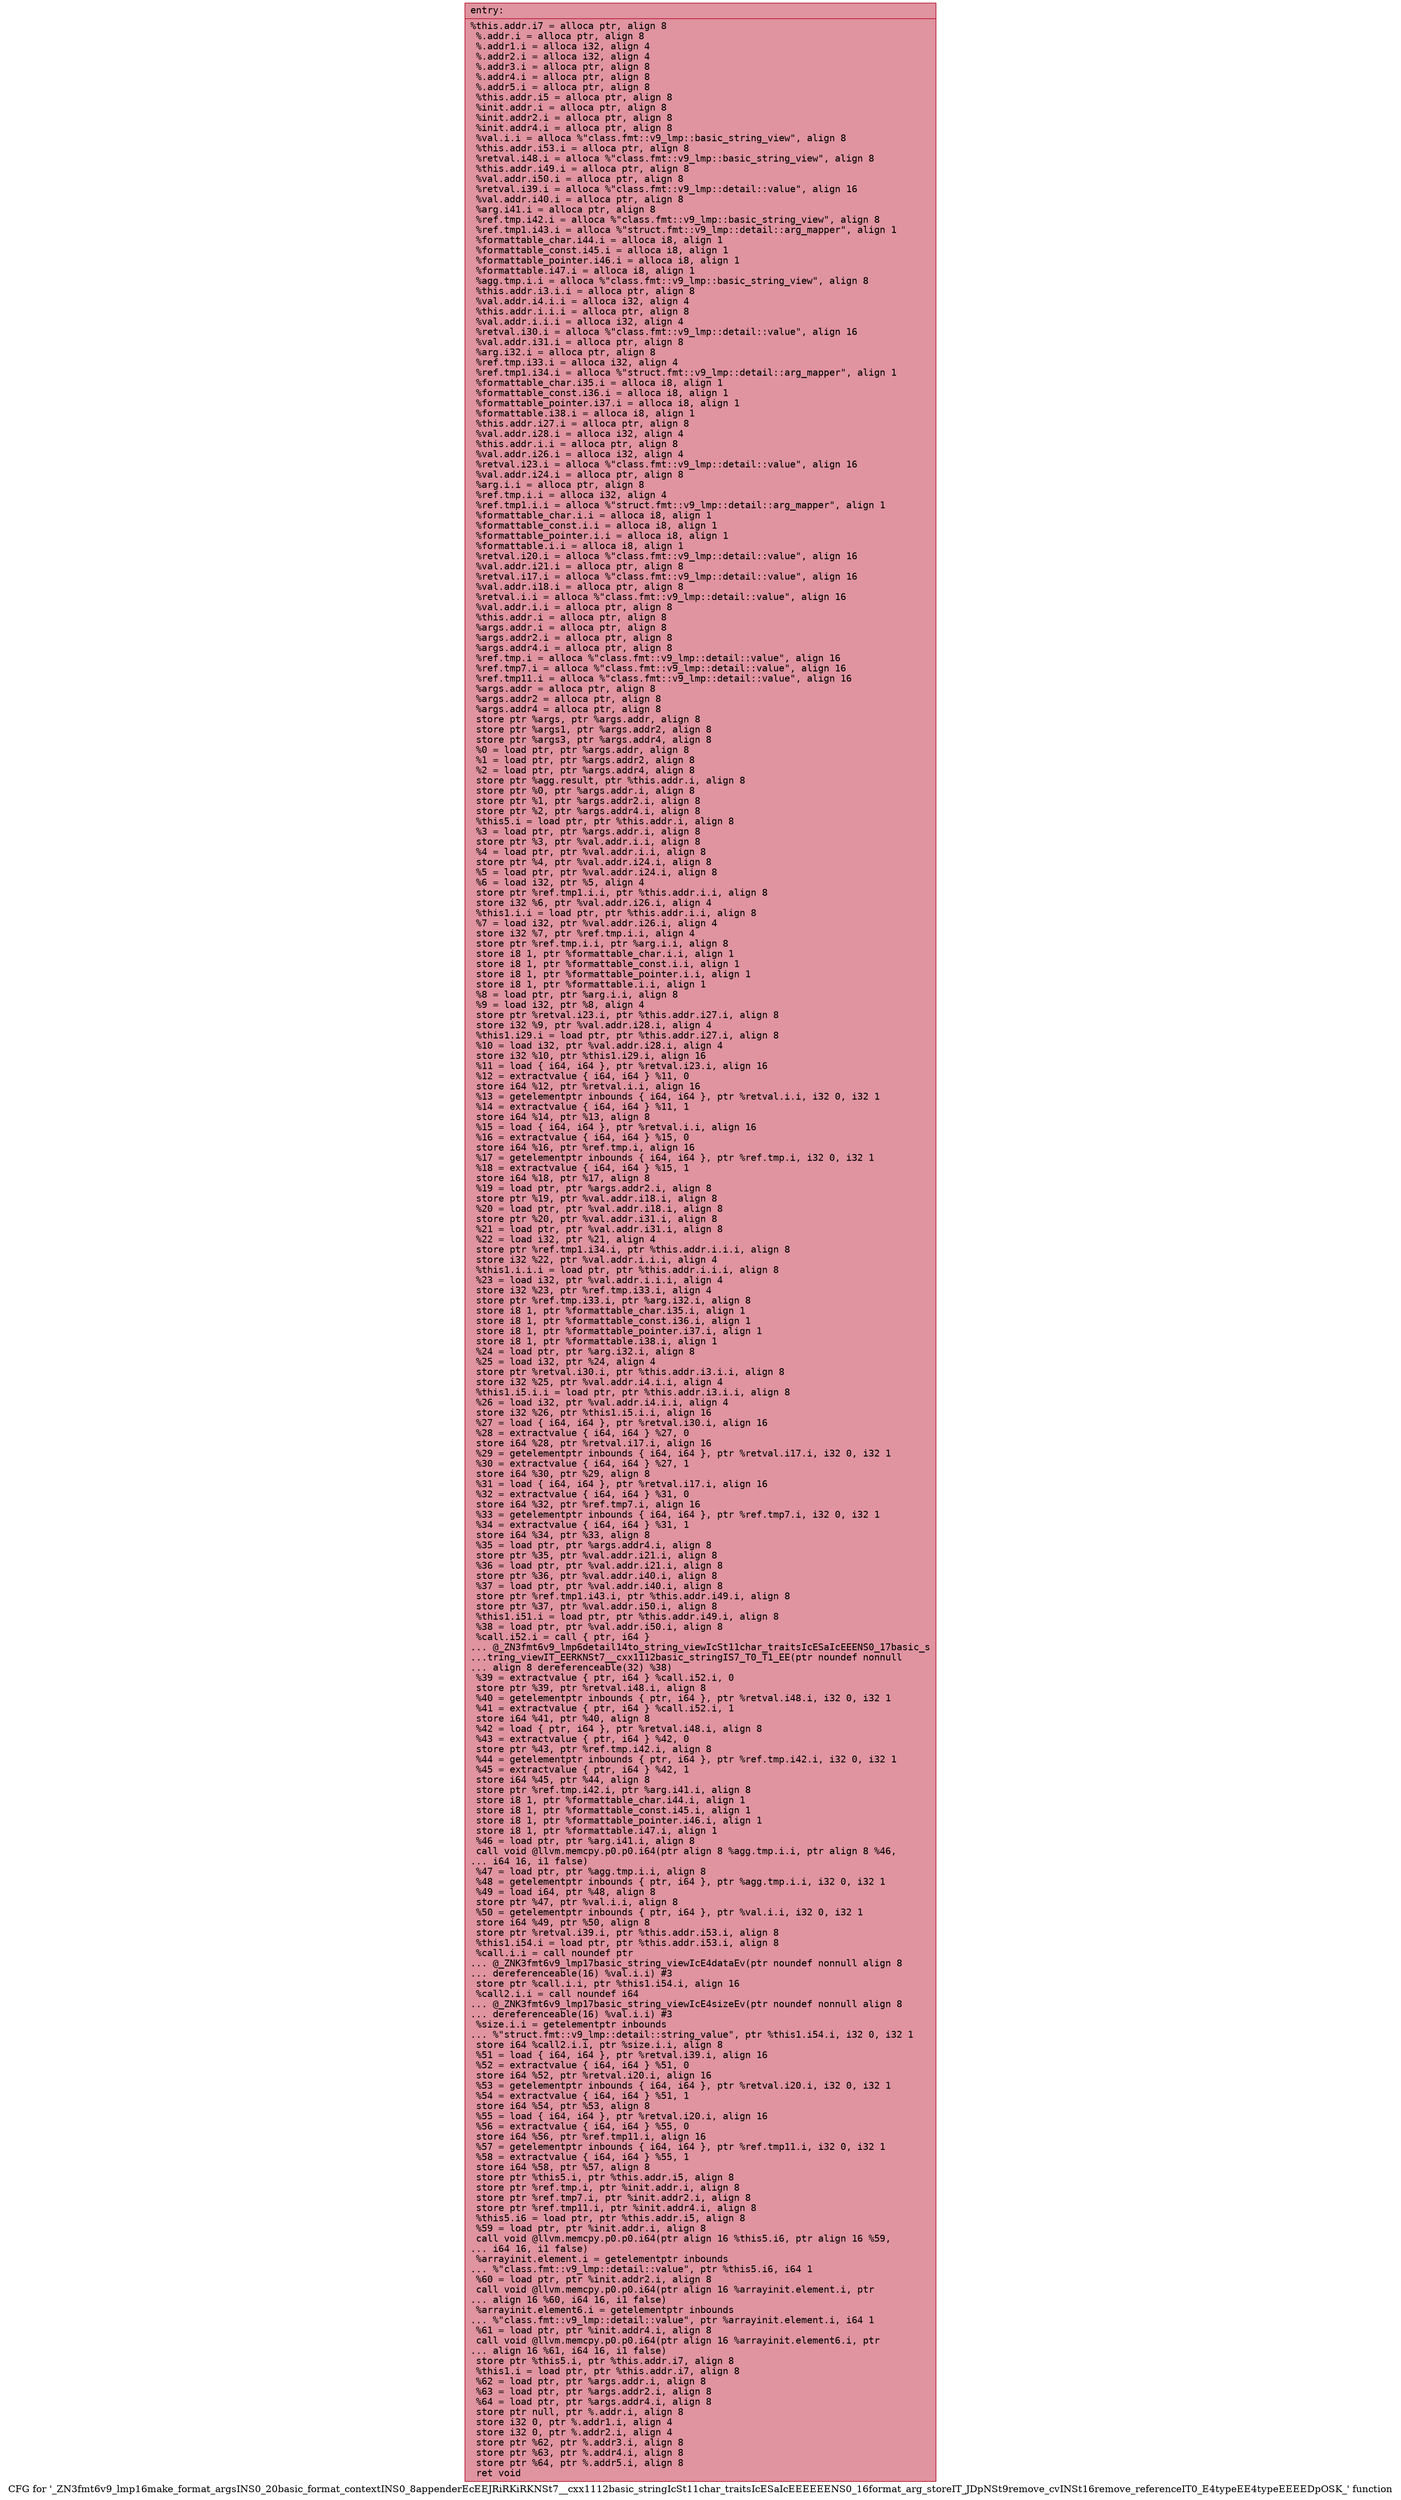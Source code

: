 digraph "CFG for '_ZN3fmt6v9_lmp16make_format_argsINS0_20basic_format_contextINS0_8appenderEcEEJRiRKiRKNSt7__cxx1112basic_stringIcSt11char_traitsIcESaIcEEEEEENS0_16format_arg_storeIT_JDpNSt9remove_cvINSt16remove_referenceIT0_E4typeEE4typeEEEEDpOSK_' function" {
	label="CFG for '_ZN3fmt6v9_lmp16make_format_argsINS0_20basic_format_contextINS0_8appenderEcEEJRiRKiRKNSt7__cxx1112basic_stringIcSt11char_traitsIcESaIcEEEEEENS0_16format_arg_storeIT_JDpNSt9remove_cvINSt16remove_referenceIT0_E4typeEE4typeEEEEDpOSK_' function";

	Node0x55f573446b40 [shape=record,color="#b70d28ff", style=filled, fillcolor="#b70d2870" fontname="Courier",label="{entry:\l|  %this.addr.i7 = alloca ptr, align 8\l  %.addr.i = alloca ptr, align 8\l  %.addr1.i = alloca i32, align 4\l  %.addr2.i = alloca i32, align 4\l  %.addr3.i = alloca ptr, align 8\l  %.addr4.i = alloca ptr, align 8\l  %.addr5.i = alloca ptr, align 8\l  %this.addr.i5 = alloca ptr, align 8\l  %init.addr.i = alloca ptr, align 8\l  %init.addr2.i = alloca ptr, align 8\l  %init.addr4.i = alloca ptr, align 8\l  %val.i.i = alloca %\"class.fmt::v9_lmp::basic_string_view\", align 8\l  %this.addr.i53.i = alloca ptr, align 8\l  %retval.i48.i = alloca %\"class.fmt::v9_lmp::basic_string_view\", align 8\l  %this.addr.i49.i = alloca ptr, align 8\l  %val.addr.i50.i = alloca ptr, align 8\l  %retval.i39.i = alloca %\"class.fmt::v9_lmp::detail::value\", align 16\l  %val.addr.i40.i = alloca ptr, align 8\l  %arg.i41.i = alloca ptr, align 8\l  %ref.tmp.i42.i = alloca %\"class.fmt::v9_lmp::basic_string_view\", align 8\l  %ref.tmp1.i43.i = alloca %\"struct.fmt::v9_lmp::detail::arg_mapper\", align 1\l  %formattable_char.i44.i = alloca i8, align 1\l  %formattable_const.i45.i = alloca i8, align 1\l  %formattable_pointer.i46.i = alloca i8, align 1\l  %formattable.i47.i = alloca i8, align 1\l  %agg.tmp.i.i = alloca %\"class.fmt::v9_lmp::basic_string_view\", align 8\l  %this.addr.i3.i.i = alloca ptr, align 8\l  %val.addr.i4.i.i = alloca i32, align 4\l  %this.addr.i.i.i = alloca ptr, align 8\l  %val.addr.i.i.i = alloca i32, align 4\l  %retval.i30.i = alloca %\"class.fmt::v9_lmp::detail::value\", align 16\l  %val.addr.i31.i = alloca ptr, align 8\l  %arg.i32.i = alloca ptr, align 8\l  %ref.tmp.i33.i = alloca i32, align 4\l  %ref.tmp1.i34.i = alloca %\"struct.fmt::v9_lmp::detail::arg_mapper\", align 1\l  %formattable_char.i35.i = alloca i8, align 1\l  %formattable_const.i36.i = alloca i8, align 1\l  %formattable_pointer.i37.i = alloca i8, align 1\l  %formattable.i38.i = alloca i8, align 1\l  %this.addr.i27.i = alloca ptr, align 8\l  %val.addr.i28.i = alloca i32, align 4\l  %this.addr.i.i = alloca ptr, align 8\l  %val.addr.i26.i = alloca i32, align 4\l  %retval.i23.i = alloca %\"class.fmt::v9_lmp::detail::value\", align 16\l  %val.addr.i24.i = alloca ptr, align 8\l  %arg.i.i = alloca ptr, align 8\l  %ref.tmp.i.i = alloca i32, align 4\l  %ref.tmp1.i.i = alloca %\"struct.fmt::v9_lmp::detail::arg_mapper\", align 1\l  %formattable_char.i.i = alloca i8, align 1\l  %formattable_const.i.i = alloca i8, align 1\l  %formattable_pointer.i.i = alloca i8, align 1\l  %formattable.i.i = alloca i8, align 1\l  %retval.i20.i = alloca %\"class.fmt::v9_lmp::detail::value\", align 16\l  %val.addr.i21.i = alloca ptr, align 8\l  %retval.i17.i = alloca %\"class.fmt::v9_lmp::detail::value\", align 16\l  %val.addr.i18.i = alloca ptr, align 8\l  %retval.i.i = alloca %\"class.fmt::v9_lmp::detail::value\", align 16\l  %val.addr.i.i = alloca ptr, align 8\l  %this.addr.i = alloca ptr, align 8\l  %args.addr.i = alloca ptr, align 8\l  %args.addr2.i = alloca ptr, align 8\l  %args.addr4.i = alloca ptr, align 8\l  %ref.tmp.i = alloca %\"class.fmt::v9_lmp::detail::value\", align 16\l  %ref.tmp7.i = alloca %\"class.fmt::v9_lmp::detail::value\", align 16\l  %ref.tmp11.i = alloca %\"class.fmt::v9_lmp::detail::value\", align 16\l  %args.addr = alloca ptr, align 8\l  %args.addr2 = alloca ptr, align 8\l  %args.addr4 = alloca ptr, align 8\l  store ptr %args, ptr %args.addr, align 8\l  store ptr %args1, ptr %args.addr2, align 8\l  store ptr %args3, ptr %args.addr4, align 8\l  %0 = load ptr, ptr %args.addr, align 8\l  %1 = load ptr, ptr %args.addr2, align 8\l  %2 = load ptr, ptr %args.addr4, align 8\l  store ptr %agg.result, ptr %this.addr.i, align 8\l  store ptr %0, ptr %args.addr.i, align 8\l  store ptr %1, ptr %args.addr2.i, align 8\l  store ptr %2, ptr %args.addr4.i, align 8\l  %this5.i = load ptr, ptr %this.addr.i, align 8\l  %3 = load ptr, ptr %args.addr.i, align 8\l  store ptr %3, ptr %val.addr.i.i, align 8\l  %4 = load ptr, ptr %val.addr.i.i, align 8\l  store ptr %4, ptr %val.addr.i24.i, align 8\l  %5 = load ptr, ptr %val.addr.i24.i, align 8\l  %6 = load i32, ptr %5, align 4\l  store ptr %ref.tmp1.i.i, ptr %this.addr.i.i, align 8\l  store i32 %6, ptr %val.addr.i26.i, align 4\l  %this1.i.i = load ptr, ptr %this.addr.i.i, align 8\l  %7 = load i32, ptr %val.addr.i26.i, align 4\l  store i32 %7, ptr %ref.tmp.i.i, align 4\l  store ptr %ref.tmp.i.i, ptr %arg.i.i, align 8\l  store i8 1, ptr %formattable_char.i.i, align 1\l  store i8 1, ptr %formattable_const.i.i, align 1\l  store i8 1, ptr %formattable_pointer.i.i, align 1\l  store i8 1, ptr %formattable.i.i, align 1\l  %8 = load ptr, ptr %arg.i.i, align 8\l  %9 = load i32, ptr %8, align 4\l  store ptr %retval.i23.i, ptr %this.addr.i27.i, align 8\l  store i32 %9, ptr %val.addr.i28.i, align 4\l  %this1.i29.i = load ptr, ptr %this.addr.i27.i, align 8\l  %10 = load i32, ptr %val.addr.i28.i, align 4\l  store i32 %10, ptr %this1.i29.i, align 16\l  %11 = load \{ i64, i64 \}, ptr %retval.i23.i, align 16\l  %12 = extractvalue \{ i64, i64 \} %11, 0\l  store i64 %12, ptr %retval.i.i, align 16\l  %13 = getelementptr inbounds \{ i64, i64 \}, ptr %retval.i.i, i32 0, i32 1\l  %14 = extractvalue \{ i64, i64 \} %11, 1\l  store i64 %14, ptr %13, align 8\l  %15 = load \{ i64, i64 \}, ptr %retval.i.i, align 16\l  %16 = extractvalue \{ i64, i64 \} %15, 0\l  store i64 %16, ptr %ref.tmp.i, align 16\l  %17 = getelementptr inbounds \{ i64, i64 \}, ptr %ref.tmp.i, i32 0, i32 1\l  %18 = extractvalue \{ i64, i64 \} %15, 1\l  store i64 %18, ptr %17, align 8\l  %19 = load ptr, ptr %args.addr2.i, align 8\l  store ptr %19, ptr %val.addr.i18.i, align 8\l  %20 = load ptr, ptr %val.addr.i18.i, align 8\l  store ptr %20, ptr %val.addr.i31.i, align 8\l  %21 = load ptr, ptr %val.addr.i31.i, align 8\l  %22 = load i32, ptr %21, align 4\l  store ptr %ref.tmp1.i34.i, ptr %this.addr.i.i.i, align 8\l  store i32 %22, ptr %val.addr.i.i.i, align 4\l  %this1.i.i.i = load ptr, ptr %this.addr.i.i.i, align 8\l  %23 = load i32, ptr %val.addr.i.i.i, align 4\l  store i32 %23, ptr %ref.tmp.i33.i, align 4\l  store ptr %ref.tmp.i33.i, ptr %arg.i32.i, align 8\l  store i8 1, ptr %formattable_char.i35.i, align 1\l  store i8 1, ptr %formattable_const.i36.i, align 1\l  store i8 1, ptr %formattable_pointer.i37.i, align 1\l  store i8 1, ptr %formattable.i38.i, align 1\l  %24 = load ptr, ptr %arg.i32.i, align 8\l  %25 = load i32, ptr %24, align 4\l  store ptr %retval.i30.i, ptr %this.addr.i3.i.i, align 8\l  store i32 %25, ptr %val.addr.i4.i.i, align 4\l  %this1.i5.i.i = load ptr, ptr %this.addr.i3.i.i, align 8\l  %26 = load i32, ptr %val.addr.i4.i.i, align 4\l  store i32 %26, ptr %this1.i5.i.i, align 16\l  %27 = load \{ i64, i64 \}, ptr %retval.i30.i, align 16\l  %28 = extractvalue \{ i64, i64 \} %27, 0\l  store i64 %28, ptr %retval.i17.i, align 16\l  %29 = getelementptr inbounds \{ i64, i64 \}, ptr %retval.i17.i, i32 0, i32 1\l  %30 = extractvalue \{ i64, i64 \} %27, 1\l  store i64 %30, ptr %29, align 8\l  %31 = load \{ i64, i64 \}, ptr %retval.i17.i, align 16\l  %32 = extractvalue \{ i64, i64 \} %31, 0\l  store i64 %32, ptr %ref.tmp7.i, align 16\l  %33 = getelementptr inbounds \{ i64, i64 \}, ptr %ref.tmp7.i, i32 0, i32 1\l  %34 = extractvalue \{ i64, i64 \} %31, 1\l  store i64 %34, ptr %33, align 8\l  %35 = load ptr, ptr %args.addr4.i, align 8\l  store ptr %35, ptr %val.addr.i21.i, align 8\l  %36 = load ptr, ptr %val.addr.i21.i, align 8\l  store ptr %36, ptr %val.addr.i40.i, align 8\l  %37 = load ptr, ptr %val.addr.i40.i, align 8\l  store ptr %ref.tmp1.i43.i, ptr %this.addr.i49.i, align 8\l  store ptr %37, ptr %val.addr.i50.i, align 8\l  %this1.i51.i = load ptr, ptr %this.addr.i49.i, align 8\l  %38 = load ptr, ptr %val.addr.i50.i, align 8\l  %call.i52.i = call \{ ptr, i64 \}\l... @_ZN3fmt6v9_lmp6detail14to_string_viewIcSt11char_traitsIcESaIcEEENS0_17basic_s\l...tring_viewIT_EERKNSt7__cxx1112basic_stringIS7_T0_T1_EE(ptr noundef nonnull\l... align 8 dereferenceable(32) %38)\l  %39 = extractvalue \{ ptr, i64 \} %call.i52.i, 0\l  store ptr %39, ptr %retval.i48.i, align 8\l  %40 = getelementptr inbounds \{ ptr, i64 \}, ptr %retval.i48.i, i32 0, i32 1\l  %41 = extractvalue \{ ptr, i64 \} %call.i52.i, 1\l  store i64 %41, ptr %40, align 8\l  %42 = load \{ ptr, i64 \}, ptr %retval.i48.i, align 8\l  %43 = extractvalue \{ ptr, i64 \} %42, 0\l  store ptr %43, ptr %ref.tmp.i42.i, align 8\l  %44 = getelementptr inbounds \{ ptr, i64 \}, ptr %ref.tmp.i42.i, i32 0, i32 1\l  %45 = extractvalue \{ ptr, i64 \} %42, 1\l  store i64 %45, ptr %44, align 8\l  store ptr %ref.tmp.i42.i, ptr %arg.i41.i, align 8\l  store i8 1, ptr %formattable_char.i44.i, align 1\l  store i8 1, ptr %formattable_const.i45.i, align 1\l  store i8 1, ptr %formattable_pointer.i46.i, align 1\l  store i8 1, ptr %formattable.i47.i, align 1\l  %46 = load ptr, ptr %arg.i41.i, align 8\l  call void @llvm.memcpy.p0.p0.i64(ptr align 8 %agg.tmp.i.i, ptr align 8 %46,\l... i64 16, i1 false)\l  %47 = load ptr, ptr %agg.tmp.i.i, align 8\l  %48 = getelementptr inbounds \{ ptr, i64 \}, ptr %agg.tmp.i.i, i32 0, i32 1\l  %49 = load i64, ptr %48, align 8\l  store ptr %47, ptr %val.i.i, align 8\l  %50 = getelementptr inbounds \{ ptr, i64 \}, ptr %val.i.i, i32 0, i32 1\l  store i64 %49, ptr %50, align 8\l  store ptr %retval.i39.i, ptr %this.addr.i53.i, align 8\l  %this1.i54.i = load ptr, ptr %this.addr.i53.i, align 8\l  %call.i.i = call noundef ptr\l... @_ZNK3fmt6v9_lmp17basic_string_viewIcE4dataEv(ptr noundef nonnull align 8\l... dereferenceable(16) %val.i.i) #3\l  store ptr %call.i.i, ptr %this1.i54.i, align 16\l  %call2.i.i = call noundef i64\l... @_ZNK3fmt6v9_lmp17basic_string_viewIcE4sizeEv(ptr noundef nonnull align 8\l... dereferenceable(16) %val.i.i) #3\l  %size.i.i = getelementptr inbounds\l... %\"struct.fmt::v9_lmp::detail::string_value\", ptr %this1.i54.i, i32 0, i32 1\l  store i64 %call2.i.i, ptr %size.i.i, align 8\l  %51 = load \{ i64, i64 \}, ptr %retval.i39.i, align 16\l  %52 = extractvalue \{ i64, i64 \} %51, 0\l  store i64 %52, ptr %retval.i20.i, align 16\l  %53 = getelementptr inbounds \{ i64, i64 \}, ptr %retval.i20.i, i32 0, i32 1\l  %54 = extractvalue \{ i64, i64 \} %51, 1\l  store i64 %54, ptr %53, align 8\l  %55 = load \{ i64, i64 \}, ptr %retval.i20.i, align 16\l  %56 = extractvalue \{ i64, i64 \} %55, 0\l  store i64 %56, ptr %ref.tmp11.i, align 16\l  %57 = getelementptr inbounds \{ i64, i64 \}, ptr %ref.tmp11.i, i32 0, i32 1\l  %58 = extractvalue \{ i64, i64 \} %55, 1\l  store i64 %58, ptr %57, align 8\l  store ptr %this5.i, ptr %this.addr.i5, align 8\l  store ptr %ref.tmp.i, ptr %init.addr.i, align 8\l  store ptr %ref.tmp7.i, ptr %init.addr2.i, align 8\l  store ptr %ref.tmp11.i, ptr %init.addr4.i, align 8\l  %this5.i6 = load ptr, ptr %this.addr.i5, align 8\l  %59 = load ptr, ptr %init.addr.i, align 8\l  call void @llvm.memcpy.p0.p0.i64(ptr align 16 %this5.i6, ptr align 16 %59,\l... i64 16, i1 false)\l  %arrayinit.element.i = getelementptr inbounds\l... %\"class.fmt::v9_lmp::detail::value\", ptr %this5.i6, i64 1\l  %60 = load ptr, ptr %init.addr2.i, align 8\l  call void @llvm.memcpy.p0.p0.i64(ptr align 16 %arrayinit.element.i, ptr\l... align 16 %60, i64 16, i1 false)\l  %arrayinit.element6.i = getelementptr inbounds\l... %\"class.fmt::v9_lmp::detail::value\", ptr %arrayinit.element.i, i64 1\l  %61 = load ptr, ptr %init.addr4.i, align 8\l  call void @llvm.memcpy.p0.p0.i64(ptr align 16 %arrayinit.element6.i, ptr\l... align 16 %61, i64 16, i1 false)\l  store ptr %this5.i, ptr %this.addr.i7, align 8\l  %this1.i = load ptr, ptr %this.addr.i7, align 8\l  %62 = load ptr, ptr %args.addr.i, align 8\l  %63 = load ptr, ptr %args.addr2.i, align 8\l  %64 = load ptr, ptr %args.addr4.i, align 8\l  store ptr null, ptr %.addr.i, align 8\l  store i32 0, ptr %.addr1.i, align 4\l  store i32 0, ptr %.addr2.i, align 4\l  store ptr %62, ptr %.addr3.i, align 8\l  store ptr %63, ptr %.addr4.i, align 8\l  store ptr %64, ptr %.addr5.i, align 8\l  ret void\l}"];
}
